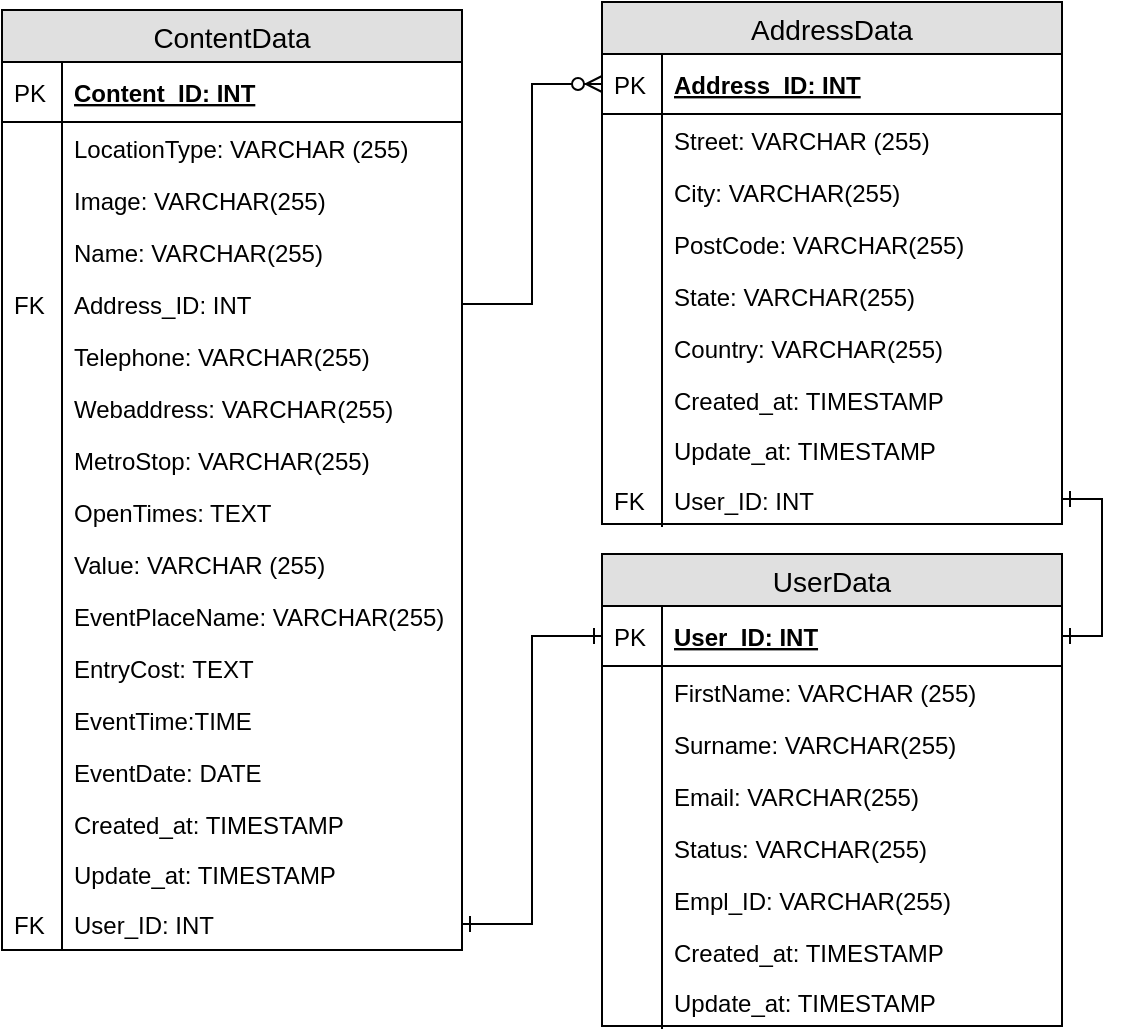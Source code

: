 <mxfile version="10.5.3" type="device"><diagram id="AwtszQM9-80zHtQf3Tyr" name="Page-1"><mxGraphModel dx="1396" dy="782" grid="1" gridSize="10" guides="1" tooltips="1" connect="1" arrows="1" fold="1" page="1" pageScale="1" pageWidth="850" pageHeight="1100" math="0" shadow="0"><root><mxCell id="0"/><mxCell id="1" parent="0"/><mxCell id="efmim73uTKCpF-QD9ZNL-1" value="ContentData" style="swimlane;fontStyle=0;childLayout=stackLayout;horizontal=1;startSize=26;fillColor=#e0e0e0;horizontalStack=0;resizeParent=1;resizeParentMax=0;resizeLast=0;collapsible=1;marginBottom=0;swimlaneFillColor=#ffffff;align=center;fontSize=14;" vertex="1" parent="1"><mxGeometry x="270" y="128" width="230" height="470" as="geometry"/></mxCell><mxCell id="efmim73uTKCpF-QD9ZNL-2" value="Content_ID: INT" style="shape=partialRectangle;top=0;left=0;right=0;bottom=1;align=left;verticalAlign=middle;fillColor=none;spacingLeft=34;spacingRight=4;overflow=hidden;rotatable=0;points=[[0,0.5],[1,0.5]];portConstraint=eastwest;dropTarget=0;fontStyle=5;fontSize=12;" vertex="1" parent="efmim73uTKCpF-QD9ZNL-1"><mxGeometry y="26" width="230" height="30" as="geometry"/></mxCell><mxCell id="efmim73uTKCpF-QD9ZNL-3" value="PK" style="shape=partialRectangle;top=0;left=0;bottom=0;fillColor=none;align=left;verticalAlign=middle;spacingLeft=4;spacingRight=4;overflow=hidden;rotatable=0;points=[];portConstraint=eastwest;part=1;fontSize=12;" vertex="1" connectable="0" parent="efmim73uTKCpF-QD9ZNL-2"><mxGeometry width="30" height="30" as="geometry"/></mxCell><mxCell id="efmim73uTKCpF-QD9ZNL-18" value="LocationType: VARCHAR (255)" style="shape=partialRectangle;top=0;left=0;right=0;bottom=0;align=left;verticalAlign=top;fillColor=none;spacingLeft=34;spacingRight=4;overflow=hidden;rotatable=0;points=[[0,0.5],[1,0.5]];portConstraint=eastwest;dropTarget=0;fontSize=12;" vertex="1" parent="efmim73uTKCpF-QD9ZNL-1"><mxGeometry y="56" width="230" height="26" as="geometry"/></mxCell><mxCell id="efmim73uTKCpF-QD9ZNL-19" value="" style="shape=partialRectangle;top=0;left=0;bottom=0;fillColor=none;align=left;verticalAlign=top;spacingLeft=4;spacingRight=4;overflow=hidden;rotatable=0;points=[];portConstraint=eastwest;part=1;fontSize=12;" vertex="1" connectable="0" parent="efmim73uTKCpF-QD9ZNL-18"><mxGeometry width="30" height="26" as="geometry"/></mxCell><mxCell id="efmim73uTKCpF-QD9ZNL-4" value="Image: VARCHAR(255)" style="shape=partialRectangle;top=0;left=0;right=0;bottom=0;align=left;verticalAlign=top;fillColor=none;spacingLeft=34;spacingRight=4;overflow=hidden;rotatable=0;points=[[0,0.5],[1,0.5]];portConstraint=eastwest;dropTarget=0;fontSize=12;" vertex="1" parent="efmim73uTKCpF-QD9ZNL-1"><mxGeometry y="82" width="230" height="26" as="geometry"/></mxCell><mxCell id="efmim73uTKCpF-QD9ZNL-5" value="" style="shape=partialRectangle;top=0;left=0;bottom=0;fillColor=none;align=left;verticalAlign=top;spacingLeft=4;spacingRight=4;overflow=hidden;rotatable=0;points=[];portConstraint=eastwest;part=1;fontSize=12;" vertex="1" connectable="0" parent="efmim73uTKCpF-QD9ZNL-4"><mxGeometry width="30" height="26" as="geometry"/></mxCell><mxCell id="efmim73uTKCpF-QD9ZNL-6" value="Name: VARCHAR(255)" style="shape=partialRectangle;top=0;left=0;right=0;bottom=0;align=left;verticalAlign=top;fillColor=none;spacingLeft=34;spacingRight=4;overflow=hidden;rotatable=0;points=[[0,0.5],[1,0.5]];portConstraint=eastwest;dropTarget=0;fontSize=12;" vertex="1" parent="efmim73uTKCpF-QD9ZNL-1"><mxGeometry y="108" width="230" height="26" as="geometry"/></mxCell><mxCell id="efmim73uTKCpF-QD9ZNL-7" value="" style="shape=partialRectangle;top=0;left=0;bottom=0;fillColor=none;align=left;verticalAlign=top;spacingLeft=4;spacingRight=4;overflow=hidden;rotatable=0;points=[];portConstraint=eastwest;part=1;fontSize=12;" vertex="1" connectable="0" parent="efmim73uTKCpF-QD9ZNL-6"><mxGeometry width="30" height="26" as="geometry"/></mxCell><mxCell id="efmim73uTKCpF-QD9ZNL-8" value="Address_ID: INT" style="shape=partialRectangle;top=0;left=0;right=0;bottom=0;align=left;verticalAlign=top;fillColor=none;spacingLeft=34;spacingRight=4;overflow=hidden;rotatable=0;points=[[0,0.5],[1,0.5]];portConstraint=eastwest;dropTarget=0;fontSize=12;" vertex="1" parent="efmim73uTKCpF-QD9ZNL-1"><mxGeometry y="134" width="230" height="26" as="geometry"/></mxCell><mxCell id="efmim73uTKCpF-QD9ZNL-9" value="FK" style="shape=partialRectangle;top=0;left=0;bottom=0;fillColor=none;align=left;verticalAlign=top;spacingLeft=4;spacingRight=4;overflow=hidden;rotatable=0;points=[];portConstraint=eastwest;part=1;fontSize=12;" vertex="1" connectable="0" parent="efmim73uTKCpF-QD9ZNL-8"><mxGeometry width="30" height="26" as="geometry"/></mxCell><mxCell id="efmim73uTKCpF-QD9ZNL-12" value="Telephone: VARCHAR(255)" style="shape=partialRectangle;top=0;left=0;right=0;bottom=0;align=left;verticalAlign=top;fillColor=none;spacingLeft=34;spacingRight=4;overflow=hidden;rotatable=0;points=[[0,0.5],[1,0.5]];portConstraint=eastwest;dropTarget=0;fontSize=12;" vertex="1" parent="efmim73uTKCpF-QD9ZNL-1"><mxGeometry y="160" width="230" height="26" as="geometry"/></mxCell><mxCell id="efmim73uTKCpF-QD9ZNL-13" value="" style="shape=partialRectangle;top=0;left=0;bottom=0;fillColor=none;align=left;verticalAlign=top;spacingLeft=4;spacingRight=4;overflow=hidden;rotatable=0;points=[];portConstraint=eastwest;part=1;fontSize=12;" vertex="1" connectable="0" parent="efmim73uTKCpF-QD9ZNL-12"><mxGeometry width="30" height="26" as="geometry"/></mxCell><mxCell id="efmim73uTKCpF-QD9ZNL-14" value="Webaddress: VARCHAR(255)" style="shape=partialRectangle;top=0;left=0;right=0;bottom=0;align=left;verticalAlign=top;fillColor=none;spacingLeft=34;spacingRight=4;overflow=hidden;rotatable=0;points=[[0,0.5],[1,0.5]];portConstraint=eastwest;dropTarget=0;fontSize=12;" vertex="1" parent="efmim73uTKCpF-QD9ZNL-1"><mxGeometry y="186" width="230" height="26" as="geometry"/></mxCell><mxCell id="efmim73uTKCpF-QD9ZNL-15" value="" style="shape=partialRectangle;top=0;left=0;bottom=0;fillColor=none;align=left;verticalAlign=top;spacingLeft=4;spacingRight=4;overflow=hidden;rotatable=0;points=[];portConstraint=eastwest;part=1;fontSize=12;" vertex="1" connectable="0" parent="efmim73uTKCpF-QD9ZNL-14"><mxGeometry width="30" height="26" as="geometry"/></mxCell><mxCell id="efmim73uTKCpF-QD9ZNL-16" value="MetroStop: VARCHAR(255)" style="shape=partialRectangle;top=0;left=0;right=0;bottom=0;align=left;verticalAlign=top;fillColor=none;spacingLeft=34;spacingRight=4;overflow=hidden;rotatable=0;points=[[0,0.5],[1,0.5]];portConstraint=eastwest;dropTarget=0;fontSize=12;" vertex="1" parent="efmim73uTKCpF-QD9ZNL-1"><mxGeometry y="212" width="230" height="26" as="geometry"/></mxCell><mxCell id="efmim73uTKCpF-QD9ZNL-17" value="" style="shape=partialRectangle;top=0;left=0;bottom=0;fillColor=none;align=left;verticalAlign=top;spacingLeft=4;spacingRight=4;overflow=hidden;rotatable=0;points=[];portConstraint=eastwest;part=1;fontSize=12;" vertex="1" connectable="0" parent="efmim73uTKCpF-QD9ZNL-16"><mxGeometry width="30" height="26" as="geometry"/></mxCell><mxCell id="efmim73uTKCpF-QD9ZNL-20" value="OpenTimes: TEXT" style="shape=partialRectangle;top=0;left=0;right=0;bottom=0;align=left;verticalAlign=top;fillColor=none;spacingLeft=34;spacingRight=4;overflow=hidden;rotatable=0;points=[[0,0.5],[1,0.5]];portConstraint=eastwest;dropTarget=0;fontSize=12;" vertex="1" parent="efmim73uTKCpF-QD9ZNL-1"><mxGeometry y="238" width="230" height="26" as="geometry"/></mxCell><mxCell id="efmim73uTKCpF-QD9ZNL-21" value="" style="shape=partialRectangle;top=0;left=0;bottom=0;fillColor=none;align=left;verticalAlign=top;spacingLeft=4;spacingRight=4;overflow=hidden;rotatable=0;points=[];portConstraint=eastwest;part=1;fontSize=12;" vertex="1" connectable="0" parent="efmim73uTKCpF-QD9ZNL-20"><mxGeometry width="30" height="26" as="geometry"/></mxCell><mxCell id="efmim73uTKCpF-QD9ZNL-22" value="Value: VARCHAR (255)" style="shape=partialRectangle;top=0;left=0;right=0;bottom=0;align=left;verticalAlign=top;fillColor=none;spacingLeft=34;spacingRight=4;overflow=hidden;rotatable=0;points=[[0,0.5],[1,0.5]];portConstraint=eastwest;dropTarget=0;fontSize=12;" vertex="1" parent="efmim73uTKCpF-QD9ZNL-1"><mxGeometry y="264" width="230" height="26" as="geometry"/></mxCell><mxCell id="efmim73uTKCpF-QD9ZNL-23" value="" style="shape=partialRectangle;top=0;left=0;bottom=0;fillColor=none;align=left;verticalAlign=top;spacingLeft=4;spacingRight=4;overflow=hidden;rotatable=0;points=[];portConstraint=eastwest;part=1;fontSize=12;" vertex="1" connectable="0" parent="efmim73uTKCpF-QD9ZNL-22"><mxGeometry width="30" height="26" as="geometry"/></mxCell><mxCell id="efmim73uTKCpF-QD9ZNL-30" value="EventPlaceName: VARCHAR(255)" style="shape=partialRectangle;top=0;left=0;right=0;bottom=0;align=left;verticalAlign=top;fillColor=none;spacingLeft=34;spacingRight=4;overflow=hidden;rotatable=0;points=[[0,0.5],[1,0.5]];portConstraint=eastwest;dropTarget=0;fontSize=12;" vertex="1" parent="efmim73uTKCpF-QD9ZNL-1"><mxGeometry y="290" width="230" height="26" as="geometry"/></mxCell><mxCell id="efmim73uTKCpF-QD9ZNL-31" value="" style="shape=partialRectangle;top=0;left=0;bottom=0;fillColor=none;align=left;verticalAlign=top;spacingLeft=4;spacingRight=4;overflow=hidden;rotatable=0;points=[];portConstraint=eastwest;part=1;fontSize=12;" vertex="1" connectable="0" parent="efmim73uTKCpF-QD9ZNL-30"><mxGeometry width="30" height="26" as="geometry"/></mxCell><mxCell id="efmim73uTKCpF-QD9ZNL-24" value="EntryCost: TEXT" style="shape=partialRectangle;top=0;left=0;right=0;bottom=0;align=left;verticalAlign=top;fillColor=none;spacingLeft=34;spacingRight=4;overflow=hidden;rotatable=0;points=[[0,0.5],[1,0.5]];portConstraint=eastwest;dropTarget=0;fontSize=12;" vertex="1" parent="efmim73uTKCpF-QD9ZNL-1"><mxGeometry y="316" width="230" height="26" as="geometry"/></mxCell><mxCell id="efmim73uTKCpF-QD9ZNL-25" value="" style="shape=partialRectangle;top=0;left=0;bottom=0;fillColor=none;align=left;verticalAlign=top;spacingLeft=4;spacingRight=4;overflow=hidden;rotatable=0;points=[];portConstraint=eastwest;part=1;fontSize=12;" vertex="1" connectable="0" parent="efmim73uTKCpF-QD9ZNL-24"><mxGeometry width="30" height="26" as="geometry"/></mxCell><mxCell id="efmim73uTKCpF-QD9ZNL-26" value="EventTime:TIME" style="shape=partialRectangle;top=0;left=0;right=0;bottom=0;align=left;verticalAlign=top;fillColor=none;spacingLeft=34;spacingRight=4;overflow=hidden;rotatable=0;points=[[0,0.5],[1,0.5]];portConstraint=eastwest;dropTarget=0;fontSize=12;" vertex="1" parent="efmim73uTKCpF-QD9ZNL-1"><mxGeometry y="342" width="230" height="26" as="geometry"/></mxCell><mxCell id="efmim73uTKCpF-QD9ZNL-27" value="" style="shape=partialRectangle;top=0;left=0;bottom=0;fillColor=none;align=left;verticalAlign=top;spacingLeft=4;spacingRight=4;overflow=hidden;rotatable=0;points=[];portConstraint=eastwest;part=1;fontSize=12;" vertex="1" connectable="0" parent="efmim73uTKCpF-QD9ZNL-26"><mxGeometry width="30" height="26" as="geometry"/></mxCell><mxCell id="efmim73uTKCpF-QD9ZNL-28" value="EventDate: DATE" style="shape=partialRectangle;top=0;left=0;right=0;bottom=0;align=left;verticalAlign=top;fillColor=none;spacingLeft=34;spacingRight=4;overflow=hidden;rotatable=0;points=[[0,0.5],[1,0.5]];portConstraint=eastwest;dropTarget=0;fontSize=12;" vertex="1" parent="efmim73uTKCpF-QD9ZNL-1"><mxGeometry y="368" width="230" height="26" as="geometry"/></mxCell><mxCell id="efmim73uTKCpF-QD9ZNL-29" value="" style="shape=partialRectangle;top=0;left=0;bottom=0;fillColor=none;align=left;verticalAlign=top;spacingLeft=4;spacingRight=4;overflow=hidden;rotatable=0;points=[];portConstraint=eastwest;part=1;fontSize=12;" vertex="1" connectable="0" parent="efmim73uTKCpF-QD9ZNL-28"><mxGeometry width="30" height="26" as="geometry"/></mxCell><mxCell id="efmim73uTKCpF-QD9ZNL-32" value="Created_at: TIMESTAMP" style="shape=partialRectangle;top=0;left=0;right=0;bottom=0;align=left;verticalAlign=top;fillColor=none;spacingLeft=34;spacingRight=4;overflow=hidden;rotatable=0;points=[[0,0.5],[1,0.5]];portConstraint=eastwest;dropTarget=0;fontSize=12;" vertex="1" parent="efmim73uTKCpF-QD9ZNL-1"><mxGeometry y="394" width="230" height="25" as="geometry"/></mxCell><mxCell id="efmim73uTKCpF-QD9ZNL-33" value="" style="shape=partialRectangle;top=0;left=0;bottom=0;fillColor=none;align=left;verticalAlign=top;spacingLeft=4;spacingRight=4;overflow=hidden;rotatable=0;points=[];portConstraint=eastwest;part=1;fontSize=12;" vertex="1" connectable="0" parent="efmim73uTKCpF-QD9ZNL-32"><mxGeometry width="30" height="26" as="geometry"/></mxCell><mxCell id="efmim73uTKCpF-QD9ZNL-34" value="Update_at: TIMESTAMP" style="shape=partialRectangle;top=0;left=0;right=0;bottom=0;align=left;verticalAlign=top;fillColor=none;spacingLeft=34;spacingRight=4;overflow=hidden;rotatable=0;points=[[0,0.5],[1,0.5]];portConstraint=eastwest;dropTarget=0;fontSize=12;" vertex="1" parent="efmim73uTKCpF-QD9ZNL-1"><mxGeometry y="419" width="230" height="25" as="geometry"/></mxCell><mxCell id="efmim73uTKCpF-QD9ZNL-35" value="" style="shape=partialRectangle;top=0;left=0;bottom=0;fillColor=none;align=left;verticalAlign=top;spacingLeft=4;spacingRight=4;overflow=hidden;rotatable=0;points=[];portConstraint=eastwest;part=1;fontSize=12;" vertex="1" connectable="0" parent="efmim73uTKCpF-QD9ZNL-34"><mxGeometry width="30" height="26" as="geometry"/></mxCell><mxCell id="efmim73uTKCpF-QD9ZNL-89" value="User_ID: INT" style="shape=partialRectangle;top=0;left=0;right=0;bottom=0;align=left;verticalAlign=top;fillColor=none;spacingLeft=34;spacingRight=4;overflow=hidden;rotatable=0;points=[[0,0.5],[1,0.5]];portConstraint=eastwest;dropTarget=0;fontSize=12;" vertex="1" parent="efmim73uTKCpF-QD9ZNL-1"><mxGeometry y="444" width="230" height="26" as="geometry"/></mxCell><mxCell id="efmim73uTKCpF-QD9ZNL-90" value="FK" style="shape=partialRectangle;top=0;left=0;bottom=0;fillColor=none;align=left;verticalAlign=top;spacingLeft=4;spacingRight=4;overflow=hidden;rotatable=0;points=[];portConstraint=eastwest;part=1;fontSize=12;" vertex="1" connectable="0" parent="efmim73uTKCpF-QD9ZNL-89"><mxGeometry width="30" height="26" as="geometry"/></mxCell><mxCell id="efmim73uTKCpF-QD9ZNL-36" value="AddressData" style="swimlane;fontStyle=0;childLayout=stackLayout;horizontal=1;startSize=26;fillColor=#e0e0e0;horizontalStack=0;resizeParent=1;resizeParentMax=0;resizeLast=0;collapsible=1;marginBottom=0;swimlaneFillColor=#ffffff;align=center;fontSize=14;" vertex="1" parent="1"><mxGeometry x="570" y="124" width="230" height="261" as="geometry"/></mxCell><mxCell id="efmim73uTKCpF-QD9ZNL-37" value="Address_ID: INT" style="shape=partialRectangle;top=0;left=0;right=0;bottom=1;align=left;verticalAlign=middle;fillColor=none;spacingLeft=34;spacingRight=4;overflow=hidden;rotatable=0;points=[[0,0.5],[1,0.5]];portConstraint=eastwest;dropTarget=0;fontStyle=5;fontSize=12;" vertex="1" parent="efmim73uTKCpF-QD9ZNL-36"><mxGeometry y="26" width="230" height="30" as="geometry"/></mxCell><mxCell id="efmim73uTKCpF-QD9ZNL-38" value="PK" style="shape=partialRectangle;top=0;left=0;bottom=0;fillColor=none;align=left;verticalAlign=middle;spacingLeft=4;spacingRight=4;overflow=hidden;rotatable=0;points=[];portConstraint=eastwest;part=1;fontSize=12;" vertex="1" connectable="0" parent="efmim73uTKCpF-QD9ZNL-37"><mxGeometry width="30" height="30" as="geometry"/></mxCell><mxCell id="efmim73uTKCpF-QD9ZNL-39" value="Street: VARCHAR (255)" style="shape=partialRectangle;top=0;left=0;right=0;bottom=0;align=left;verticalAlign=top;fillColor=none;spacingLeft=34;spacingRight=4;overflow=hidden;rotatable=0;points=[[0,0.5],[1,0.5]];portConstraint=eastwest;dropTarget=0;fontSize=12;" vertex="1" parent="efmim73uTKCpF-QD9ZNL-36"><mxGeometry y="56" width="230" height="26" as="geometry"/></mxCell><mxCell id="efmim73uTKCpF-QD9ZNL-40" value="" style="shape=partialRectangle;top=0;left=0;bottom=0;fillColor=none;align=left;verticalAlign=top;spacingLeft=4;spacingRight=4;overflow=hidden;rotatable=0;points=[];portConstraint=eastwest;part=1;fontSize=12;" vertex="1" connectable="0" parent="efmim73uTKCpF-QD9ZNL-39"><mxGeometry width="30" height="26" as="geometry"/></mxCell><mxCell id="efmim73uTKCpF-QD9ZNL-41" value="City: VARCHAR(255)" style="shape=partialRectangle;top=0;left=0;right=0;bottom=0;align=left;verticalAlign=top;fillColor=none;spacingLeft=34;spacingRight=4;overflow=hidden;rotatable=0;points=[[0,0.5],[1,0.5]];portConstraint=eastwest;dropTarget=0;fontSize=12;" vertex="1" parent="efmim73uTKCpF-QD9ZNL-36"><mxGeometry y="82" width="230" height="26" as="geometry"/></mxCell><mxCell id="efmim73uTKCpF-QD9ZNL-42" value="" style="shape=partialRectangle;top=0;left=0;bottom=0;fillColor=none;align=left;verticalAlign=top;spacingLeft=4;spacingRight=4;overflow=hidden;rotatable=0;points=[];portConstraint=eastwest;part=1;fontSize=12;" vertex="1" connectable="0" parent="efmim73uTKCpF-QD9ZNL-41"><mxGeometry width="30" height="26" as="geometry"/></mxCell><mxCell id="efmim73uTKCpF-QD9ZNL-43" value="PostCode: VARCHAR(255)" style="shape=partialRectangle;top=0;left=0;right=0;bottom=0;align=left;verticalAlign=top;fillColor=none;spacingLeft=34;spacingRight=4;overflow=hidden;rotatable=0;points=[[0,0.5],[1,0.5]];portConstraint=eastwest;dropTarget=0;fontSize=12;" vertex="1" parent="efmim73uTKCpF-QD9ZNL-36"><mxGeometry y="108" width="230" height="26" as="geometry"/></mxCell><mxCell id="efmim73uTKCpF-QD9ZNL-44" value="" style="shape=partialRectangle;top=0;left=0;bottom=0;fillColor=none;align=left;verticalAlign=top;spacingLeft=4;spacingRight=4;overflow=hidden;rotatable=0;points=[];portConstraint=eastwest;part=1;fontSize=12;" vertex="1" connectable="0" parent="efmim73uTKCpF-QD9ZNL-43"><mxGeometry width="30" height="26" as="geometry"/></mxCell><mxCell id="efmim73uTKCpF-QD9ZNL-47" value="State: VARCHAR(255)" style="shape=partialRectangle;top=0;left=0;right=0;bottom=0;align=left;verticalAlign=top;fillColor=none;spacingLeft=34;spacingRight=4;overflow=hidden;rotatable=0;points=[[0,0.5],[1,0.5]];portConstraint=eastwest;dropTarget=0;fontSize=12;" vertex="1" parent="efmim73uTKCpF-QD9ZNL-36"><mxGeometry y="134" width="230" height="26" as="geometry"/></mxCell><mxCell id="efmim73uTKCpF-QD9ZNL-48" value="" style="shape=partialRectangle;top=0;left=0;bottom=0;fillColor=none;align=left;verticalAlign=top;spacingLeft=4;spacingRight=4;overflow=hidden;rotatable=0;points=[];portConstraint=eastwest;part=1;fontSize=12;" vertex="1" connectable="0" parent="efmim73uTKCpF-QD9ZNL-47"><mxGeometry width="30" height="26" as="geometry"/></mxCell><mxCell id="efmim73uTKCpF-QD9ZNL-49" value="Country: VARCHAR(255)" style="shape=partialRectangle;top=0;left=0;right=0;bottom=0;align=left;verticalAlign=top;fillColor=none;spacingLeft=34;spacingRight=4;overflow=hidden;rotatable=0;points=[[0,0.5],[1,0.5]];portConstraint=eastwest;dropTarget=0;fontSize=12;" vertex="1" parent="efmim73uTKCpF-QD9ZNL-36"><mxGeometry y="160" width="230" height="26" as="geometry"/></mxCell><mxCell id="efmim73uTKCpF-QD9ZNL-50" value="" style="shape=partialRectangle;top=0;left=0;bottom=0;fillColor=none;align=left;verticalAlign=top;spacingLeft=4;spacingRight=4;overflow=hidden;rotatable=0;points=[];portConstraint=eastwest;part=1;fontSize=12;" vertex="1" connectable="0" parent="efmim73uTKCpF-QD9ZNL-49"><mxGeometry width="30" height="26" as="geometry"/></mxCell><mxCell id="efmim73uTKCpF-QD9ZNL-65" value="Created_at: TIMESTAMP" style="shape=partialRectangle;top=0;left=0;right=0;bottom=0;align=left;verticalAlign=top;fillColor=none;spacingLeft=34;spacingRight=4;overflow=hidden;rotatable=0;points=[[0,0.5],[1,0.5]];portConstraint=eastwest;dropTarget=0;fontSize=12;" vertex="1" parent="efmim73uTKCpF-QD9ZNL-36"><mxGeometry y="186" width="230" height="25" as="geometry"/></mxCell><mxCell id="efmim73uTKCpF-QD9ZNL-66" value="" style="shape=partialRectangle;top=0;left=0;bottom=0;fillColor=none;align=left;verticalAlign=top;spacingLeft=4;spacingRight=4;overflow=hidden;rotatable=0;points=[];portConstraint=eastwest;part=1;fontSize=12;" vertex="1" connectable="0" parent="efmim73uTKCpF-QD9ZNL-65"><mxGeometry width="30" height="26" as="geometry"/></mxCell><mxCell id="efmim73uTKCpF-QD9ZNL-67" value="Update_at: TIMESTAMP" style="shape=partialRectangle;top=0;left=0;right=0;bottom=0;align=left;verticalAlign=top;fillColor=none;spacingLeft=34;spacingRight=4;overflow=hidden;rotatable=0;points=[[0,0.5],[1,0.5]];portConstraint=eastwest;dropTarget=0;fontSize=12;" vertex="1" parent="efmim73uTKCpF-QD9ZNL-36"><mxGeometry y="211" width="230" height="25" as="geometry"/></mxCell><mxCell id="efmim73uTKCpF-QD9ZNL-68" value="" style="shape=partialRectangle;top=0;left=0;bottom=0;fillColor=none;align=left;verticalAlign=top;spacingLeft=4;spacingRight=4;overflow=hidden;rotatable=0;points=[];portConstraint=eastwest;part=1;fontSize=12;" vertex="1" connectable="0" parent="efmim73uTKCpF-QD9ZNL-67"><mxGeometry width="30" height="26" as="geometry"/></mxCell><mxCell id="efmim73uTKCpF-QD9ZNL-87" value="User_ID: INT" style="shape=partialRectangle;top=0;left=0;right=0;bottom=0;align=left;verticalAlign=top;fillColor=none;spacingLeft=34;spacingRight=4;overflow=hidden;rotatable=0;points=[[0,0.5],[1,0.5]];portConstraint=eastwest;dropTarget=0;fontSize=12;" vertex="1" parent="efmim73uTKCpF-QD9ZNL-36"><mxGeometry y="236" width="230" height="25" as="geometry"/></mxCell><mxCell id="efmim73uTKCpF-QD9ZNL-88" value="FK" style="shape=partialRectangle;top=0;left=0;bottom=0;fillColor=none;align=left;verticalAlign=top;spacingLeft=4;spacingRight=4;overflow=hidden;rotatable=0;points=[];portConstraint=eastwest;part=1;fontSize=12;" vertex="1" connectable="0" parent="efmim73uTKCpF-QD9ZNL-87"><mxGeometry width="30" height="26" as="geometry"/></mxCell><mxCell id="efmim73uTKCpF-QD9ZNL-69" style="edgeStyle=orthogonalEdgeStyle;rounded=0;orthogonalLoop=1;jettySize=auto;html=1;exitX=0;exitY=0.5;exitDx=0;exitDy=0;entryX=1;entryY=0.5;entryDx=0;entryDy=0;startArrow=ERzeroToMany;startFill=1;endArrow=none;endFill=0;" edge="1" parent="1" source="efmim73uTKCpF-QD9ZNL-37" target="efmim73uTKCpF-QD9ZNL-8"><mxGeometry relative="1" as="geometry"/></mxCell><mxCell id="efmim73uTKCpF-QD9ZNL-70" value="UserData" style="swimlane;fontStyle=0;childLayout=stackLayout;horizontal=1;startSize=26;fillColor=#e0e0e0;horizontalStack=0;resizeParent=1;resizeParentMax=0;resizeLast=0;collapsible=1;marginBottom=0;swimlaneFillColor=#ffffff;align=center;fontSize=14;" vertex="1" parent="1"><mxGeometry x="570" y="400" width="230" height="236" as="geometry"/></mxCell><mxCell id="efmim73uTKCpF-QD9ZNL-71" value="User_ID: INT" style="shape=partialRectangle;top=0;left=0;right=0;bottom=1;align=left;verticalAlign=middle;fillColor=none;spacingLeft=34;spacingRight=4;overflow=hidden;rotatable=0;points=[[0,0.5],[1,0.5]];portConstraint=eastwest;dropTarget=0;fontStyle=5;fontSize=12;" vertex="1" parent="efmim73uTKCpF-QD9ZNL-70"><mxGeometry y="26" width="230" height="30" as="geometry"/></mxCell><mxCell id="efmim73uTKCpF-QD9ZNL-72" value="PK" style="shape=partialRectangle;top=0;left=0;bottom=0;fillColor=none;align=left;verticalAlign=middle;spacingLeft=4;spacingRight=4;overflow=hidden;rotatable=0;points=[];portConstraint=eastwest;part=1;fontSize=12;" vertex="1" connectable="0" parent="efmim73uTKCpF-QD9ZNL-71"><mxGeometry width="30" height="30" as="geometry"/></mxCell><mxCell id="efmim73uTKCpF-QD9ZNL-73" value="FirstName: VARCHAR (255)" style="shape=partialRectangle;top=0;left=0;right=0;bottom=0;align=left;verticalAlign=top;fillColor=none;spacingLeft=34;spacingRight=4;overflow=hidden;rotatable=0;points=[[0,0.5],[1,0.5]];portConstraint=eastwest;dropTarget=0;fontSize=12;" vertex="1" parent="efmim73uTKCpF-QD9ZNL-70"><mxGeometry y="56" width="230" height="26" as="geometry"/></mxCell><mxCell id="efmim73uTKCpF-QD9ZNL-74" value="" style="shape=partialRectangle;top=0;left=0;bottom=0;fillColor=none;align=left;verticalAlign=top;spacingLeft=4;spacingRight=4;overflow=hidden;rotatable=0;points=[];portConstraint=eastwest;part=1;fontSize=12;" vertex="1" connectable="0" parent="efmim73uTKCpF-QD9ZNL-73"><mxGeometry width="30" height="26" as="geometry"/></mxCell><mxCell id="efmim73uTKCpF-QD9ZNL-75" value="Surname: VARCHAR(255)" style="shape=partialRectangle;top=0;left=0;right=0;bottom=0;align=left;verticalAlign=top;fillColor=none;spacingLeft=34;spacingRight=4;overflow=hidden;rotatable=0;points=[[0,0.5],[1,0.5]];portConstraint=eastwest;dropTarget=0;fontSize=12;" vertex="1" parent="efmim73uTKCpF-QD9ZNL-70"><mxGeometry y="82" width="230" height="26" as="geometry"/></mxCell><mxCell id="efmim73uTKCpF-QD9ZNL-76" value="" style="shape=partialRectangle;top=0;left=0;bottom=0;fillColor=none;align=left;verticalAlign=top;spacingLeft=4;spacingRight=4;overflow=hidden;rotatable=0;points=[];portConstraint=eastwest;part=1;fontSize=12;" vertex="1" connectable="0" parent="efmim73uTKCpF-QD9ZNL-75"><mxGeometry width="30" height="26" as="geometry"/></mxCell><mxCell id="efmim73uTKCpF-QD9ZNL-77" value="Email: VARCHAR(255)" style="shape=partialRectangle;top=0;left=0;right=0;bottom=0;align=left;verticalAlign=top;fillColor=none;spacingLeft=34;spacingRight=4;overflow=hidden;rotatable=0;points=[[0,0.5],[1,0.5]];portConstraint=eastwest;dropTarget=0;fontSize=12;" vertex="1" parent="efmim73uTKCpF-QD9ZNL-70"><mxGeometry y="108" width="230" height="26" as="geometry"/></mxCell><mxCell id="efmim73uTKCpF-QD9ZNL-78" value="" style="shape=partialRectangle;top=0;left=0;bottom=0;fillColor=none;align=left;verticalAlign=top;spacingLeft=4;spacingRight=4;overflow=hidden;rotatable=0;points=[];portConstraint=eastwest;part=1;fontSize=12;" vertex="1" connectable="0" parent="efmim73uTKCpF-QD9ZNL-77"><mxGeometry width="30" height="26" as="geometry"/></mxCell><mxCell id="efmim73uTKCpF-QD9ZNL-79" value="Status: VARCHAR(255)" style="shape=partialRectangle;top=0;left=0;right=0;bottom=0;align=left;verticalAlign=top;fillColor=none;spacingLeft=34;spacingRight=4;overflow=hidden;rotatable=0;points=[[0,0.5],[1,0.5]];portConstraint=eastwest;dropTarget=0;fontSize=12;" vertex="1" parent="efmim73uTKCpF-QD9ZNL-70"><mxGeometry y="134" width="230" height="26" as="geometry"/></mxCell><mxCell id="efmim73uTKCpF-QD9ZNL-80" value="" style="shape=partialRectangle;top=0;left=0;bottom=0;fillColor=none;align=left;verticalAlign=top;spacingLeft=4;spacingRight=4;overflow=hidden;rotatable=0;points=[];portConstraint=eastwest;part=1;fontSize=12;" vertex="1" connectable="0" parent="efmim73uTKCpF-QD9ZNL-79"><mxGeometry width="30" height="26" as="geometry"/></mxCell><mxCell id="efmim73uTKCpF-QD9ZNL-93" value="Empl_ID: VARCHAR(255)" style="shape=partialRectangle;top=0;left=0;right=0;bottom=0;align=left;verticalAlign=top;fillColor=none;spacingLeft=34;spacingRight=4;overflow=hidden;rotatable=0;points=[[0,0.5],[1,0.5]];portConstraint=eastwest;dropTarget=0;fontSize=12;" vertex="1" parent="efmim73uTKCpF-QD9ZNL-70"><mxGeometry y="160" width="230" height="26" as="geometry"/></mxCell><mxCell id="efmim73uTKCpF-QD9ZNL-94" value="" style="shape=partialRectangle;top=0;left=0;bottom=0;fillColor=none;align=left;verticalAlign=top;spacingLeft=4;spacingRight=4;overflow=hidden;rotatable=0;points=[];portConstraint=eastwest;part=1;fontSize=12;" vertex="1" connectable="0" parent="efmim73uTKCpF-QD9ZNL-93"><mxGeometry width="30" height="26" as="geometry"/></mxCell><mxCell id="efmim73uTKCpF-QD9ZNL-83" value="Created_at: TIMESTAMP" style="shape=partialRectangle;top=0;left=0;right=0;bottom=0;align=left;verticalAlign=top;fillColor=none;spacingLeft=34;spacingRight=4;overflow=hidden;rotatable=0;points=[[0,0.5],[1,0.5]];portConstraint=eastwest;dropTarget=0;fontSize=12;" vertex="1" parent="efmim73uTKCpF-QD9ZNL-70"><mxGeometry y="186" width="230" height="25" as="geometry"/></mxCell><mxCell id="efmim73uTKCpF-QD9ZNL-84" value="" style="shape=partialRectangle;top=0;left=0;bottom=0;fillColor=none;align=left;verticalAlign=top;spacingLeft=4;spacingRight=4;overflow=hidden;rotatable=0;points=[];portConstraint=eastwest;part=1;fontSize=12;" vertex="1" connectable="0" parent="efmim73uTKCpF-QD9ZNL-83"><mxGeometry width="30" height="26" as="geometry"/></mxCell><mxCell id="efmim73uTKCpF-QD9ZNL-85" value="Update_at: TIMESTAMP" style="shape=partialRectangle;top=0;left=0;right=0;bottom=0;align=left;verticalAlign=top;fillColor=none;spacingLeft=34;spacingRight=4;overflow=hidden;rotatable=0;points=[[0,0.5],[1,0.5]];portConstraint=eastwest;dropTarget=0;fontSize=12;" vertex="1" parent="efmim73uTKCpF-QD9ZNL-70"><mxGeometry y="211" width="230" height="25" as="geometry"/></mxCell><mxCell id="efmim73uTKCpF-QD9ZNL-86" value="" style="shape=partialRectangle;top=0;left=0;bottom=0;fillColor=none;align=left;verticalAlign=top;spacingLeft=4;spacingRight=4;overflow=hidden;rotatable=0;points=[];portConstraint=eastwest;part=1;fontSize=12;" vertex="1" connectable="0" parent="efmim73uTKCpF-QD9ZNL-85"><mxGeometry width="30" height="26" as="geometry"/></mxCell><mxCell id="efmim73uTKCpF-QD9ZNL-91" style="edgeStyle=orthogonalEdgeStyle;rounded=0;orthogonalLoop=1;jettySize=auto;html=1;exitX=1;exitY=0.5;exitDx=0;exitDy=0;entryX=1;entryY=0.5;entryDx=0;entryDy=0;startArrow=ERone;startFill=0;endArrow=ERone;endFill=0;" edge="1" parent="1" source="efmim73uTKCpF-QD9ZNL-71" target="efmim73uTKCpF-QD9ZNL-87"><mxGeometry relative="1" as="geometry"/></mxCell><mxCell id="efmim73uTKCpF-QD9ZNL-92" style="edgeStyle=orthogonalEdgeStyle;rounded=0;orthogonalLoop=1;jettySize=auto;html=1;exitX=0;exitY=0.5;exitDx=0;exitDy=0;entryX=1;entryY=0.5;entryDx=0;entryDy=0;startArrow=ERone;startFill=0;endArrow=ERone;endFill=0;" edge="1" parent="1" source="efmim73uTKCpF-QD9ZNL-71" target="efmim73uTKCpF-QD9ZNL-89"><mxGeometry relative="1" as="geometry"/></mxCell></root></mxGraphModel></diagram></mxfile>
